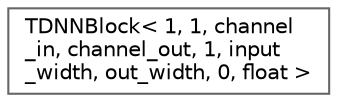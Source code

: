 digraph "Graphical Class Hierarchy"
{
 // LATEX_PDF_SIZE
  bgcolor="transparent";
  edge [fontname=Helvetica,fontsize=10,labelfontname=Helvetica,labelfontsize=10];
  node [fontname=Helvetica,fontsize=10,shape=box,height=0.2,width=0.4];
  rankdir="LR";
  Node0 [id="Node000000",label="TDNNBlock\< 1, 1, channel\l_in, channel_out, 1, input\l_width, out_width, 0, float \>",height=0.2,width=0.4,color="grey40", fillcolor="white", style="filled",URL="$class_t_d_n_n_block.html",tooltip=" "];
}
